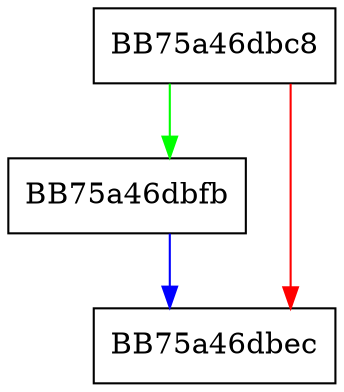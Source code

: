 digraph add_single {
  node [shape="box"];
  graph [splines=ortho];
  BB75a46dbc8 -> BB75a46dbfb [color="green"];
  BB75a46dbc8 -> BB75a46dbec [color="red"];
  BB75a46dbfb -> BB75a46dbec [color="blue"];
}